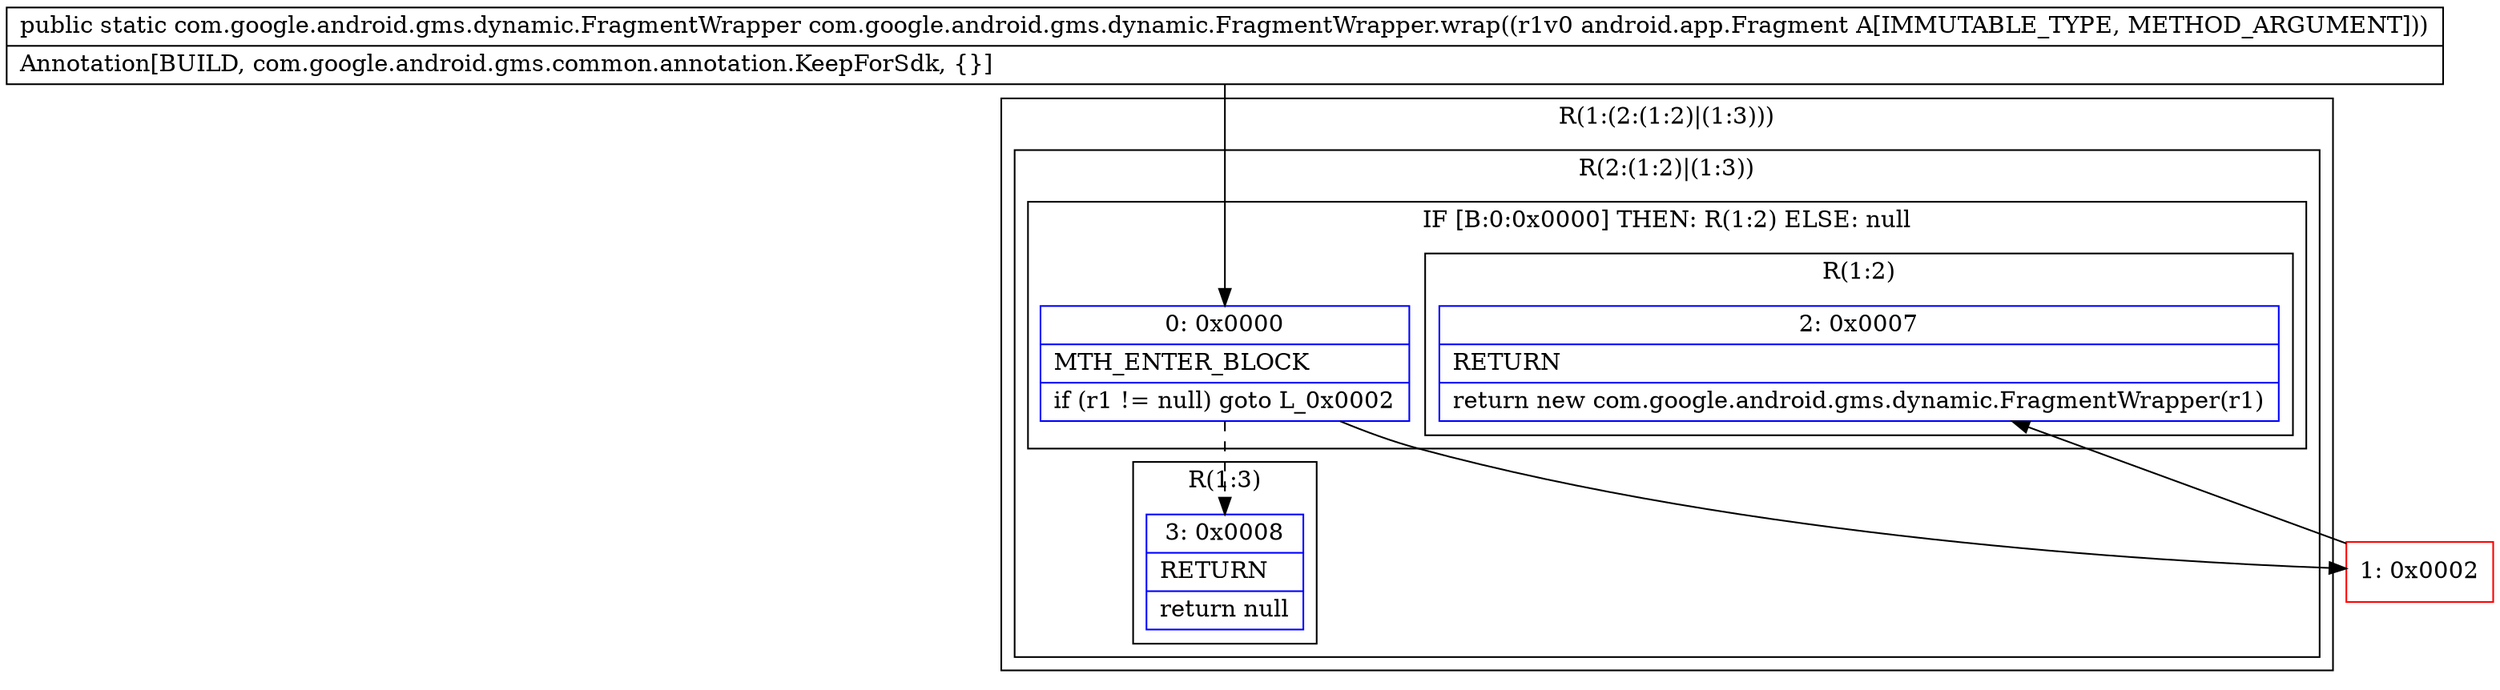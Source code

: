 digraph "CFG forcom.google.android.gms.dynamic.FragmentWrapper.wrap(Landroid\/app\/Fragment;)Lcom\/google\/android\/gms\/dynamic\/FragmentWrapper;" {
subgraph cluster_Region_1299384317 {
label = "R(1:(2:(1:2)|(1:3)))";
node [shape=record,color=blue];
subgraph cluster_Region_1384581467 {
label = "R(2:(1:2)|(1:3))";
node [shape=record,color=blue];
subgraph cluster_IfRegion_1581942056 {
label = "IF [B:0:0x0000] THEN: R(1:2) ELSE: null";
node [shape=record,color=blue];
Node_0 [shape=record,label="{0\:\ 0x0000|MTH_ENTER_BLOCK\l|if (r1 != null) goto L_0x0002\l}"];
subgraph cluster_Region_1481506391 {
label = "R(1:2)";
node [shape=record,color=blue];
Node_2 [shape=record,label="{2\:\ 0x0007|RETURN\l|return new com.google.android.gms.dynamic.FragmentWrapper(r1)\l}"];
}
}
subgraph cluster_Region_223630924 {
label = "R(1:3)";
node [shape=record,color=blue];
Node_3 [shape=record,label="{3\:\ 0x0008|RETURN\l|return null\l}"];
}
}
}
Node_1 [shape=record,color=red,label="{1\:\ 0x0002}"];
MethodNode[shape=record,label="{public static com.google.android.gms.dynamic.FragmentWrapper com.google.android.gms.dynamic.FragmentWrapper.wrap((r1v0 android.app.Fragment A[IMMUTABLE_TYPE, METHOD_ARGUMENT]))  | Annotation[BUILD, com.google.android.gms.common.annotation.KeepForSdk, \{\}]\l}"];
MethodNode -> Node_0;
Node_0 -> Node_1;
Node_0 -> Node_3[style=dashed];
Node_1 -> Node_2;
}

